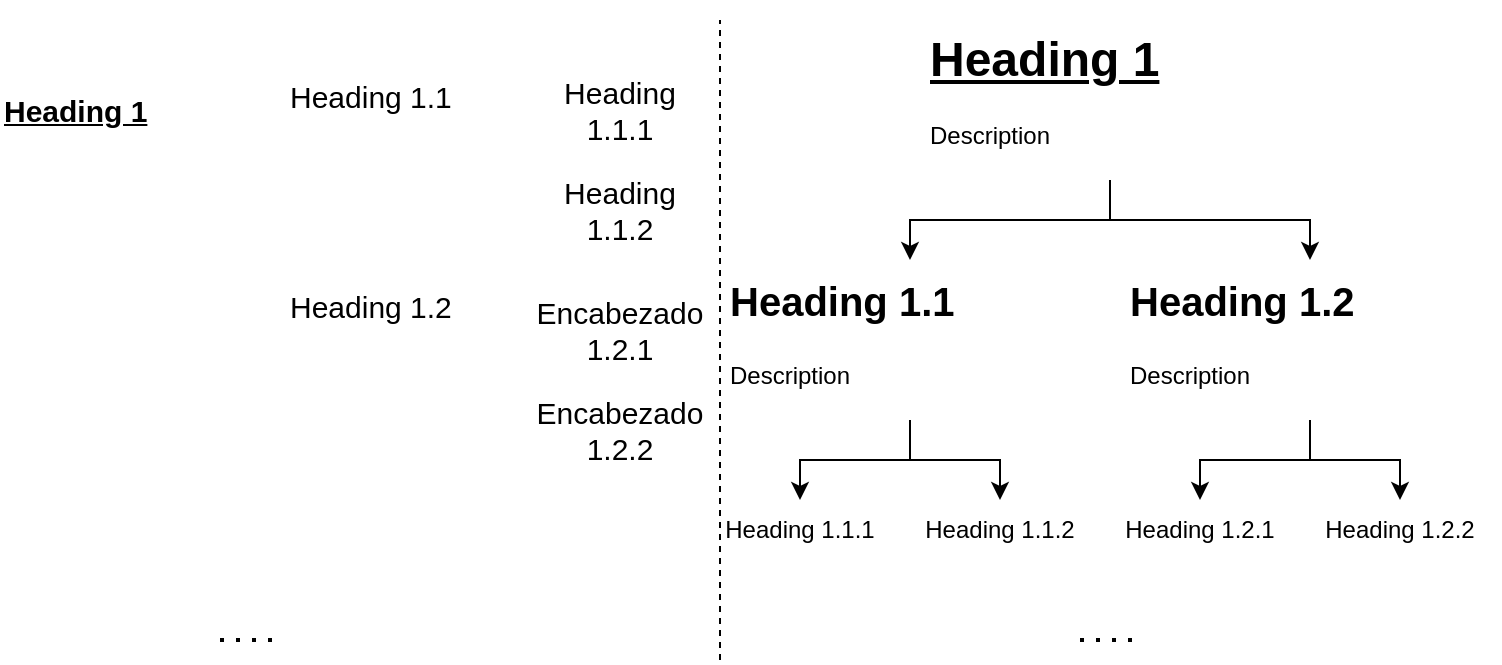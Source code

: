 <mxfile version="22.0.0" type="device">
  <diagram id="xCSzRPZr-ixNfz0lkktr" name="Page-1">
    <mxGraphModel dx="880" dy="1651" grid="1" gridSize="10" guides="1" tooltips="1" connect="1" arrows="1" fold="1" page="1" pageScale="1" pageWidth="850" pageHeight="1100" math="0" shadow="0">
      <root>
        <mxCell id="0" />
        <mxCell id="1" parent="0" />
        <mxCell id="cU6j0YdKlT9-EKyONLlR-4" style="edgeStyle=orthogonalEdgeStyle;rounded=0;orthogonalLoop=1;jettySize=auto;html=1;exitX=0.5;exitY=1;exitDx=0;exitDy=0;entryX=0.5;entryY=0;entryDx=0;entryDy=0;" parent="1" source="cU6j0YdKlT9-EKyONLlR-1" target="cU6j0YdKlT9-EKyONLlR-3" edge="1">
          <mxGeometry relative="1" as="geometry" />
        </mxCell>
        <mxCell id="cU6j0YdKlT9-EKyONLlR-5" style="edgeStyle=orthogonalEdgeStyle;rounded=0;orthogonalLoop=1;jettySize=auto;html=1;exitX=0.5;exitY=1;exitDx=0;exitDy=0;entryX=0.5;entryY=0;entryDx=0;entryDy=0;" parent="1" source="cU6j0YdKlT9-EKyONLlR-1" target="cU6j0YdKlT9-EKyONLlR-2" edge="1">
          <mxGeometry relative="1" as="geometry" />
        </mxCell>
        <mxCell id="cU6j0YdKlT9-EKyONLlR-1" value="&lt;h1&gt;&lt;u&gt;Heading 1&lt;/u&gt;&lt;/h1&gt;&lt;p&gt;Description&lt;/p&gt;" style="text;html=1;strokeColor=none;fillColor=none;spacing=5;spacingTop=-20;whiteSpace=wrap;overflow=hidden;rounded=0;" parent="1" vertex="1">
          <mxGeometry x="500" width="190" height="80" as="geometry" />
        </mxCell>
        <mxCell id="cU6j0YdKlT9-EKyONLlR-10" style="edgeStyle=orthogonalEdgeStyle;rounded=0;orthogonalLoop=1;jettySize=auto;html=1;exitX=0.5;exitY=1;exitDx=0;exitDy=0;" parent="1" source="cU6j0YdKlT9-EKyONLlR-2" target="cU6j0YdKlT9-EKyONLlR-6" edge="1">
          <mxGeometry relative="1" as="geometry" />
        </mxCell>
        <mxCell id="cU6j0YdKlT9-EKyONLlR-11" style="edgeStyle=orthogonalEdgeStyle;rounded=0;orthogonalLoop=1;jettySize=auto;html=1;exitX=0.5;exitY=1;exitDx=0;exitDy=0;" parent="1" source="cU6j0YdKlT9-EKyONLlR-2" target="cU6j0YdKlT9-EKyONLlR-7" edge="1">
          <mxGeometry relative="1" as="geometry" />
        </mxCell>
        <mxCell id="cU6j0YdKlT9-EKyONLlR-2" value="&lt;h1&gt;&lt;font style=&quot;font-size: 20px&quot;&gt;Heading 1.1&lt;/font&gt;&lt;/h1&gt;&lt;p&gt;Description&lt;/p&gt;" style="text;html=1;strokeColor=none;fillColor=none;spacing=5;spacingTop=-20;whiteSpace=wrap;overflow=hidden;rounded=0;" parent="1" vertex="1">
          <mxGeometry x="400" y="120" width="190" height="80" as="geometry" />
        </mxCell>
        <mxCell id="cU6j0YdKlT9-EKyONLlR-12" style="edgeStyle=orthogonalEdgeStyle;rounded=0;orthogonalLoop=1;jettySize=auto;html=1;exitX=0.5;exitY=1;exitDx=0;exitDy=0;entryX=0.5;entryY=0;entryDx=0;entryDy=0;" parent="1" source="cU6j0YdKlT9-EKyONLlR-3" target="cU6j0YdKlT9-EKyONLlR-8" edge="1">
          <mxGeometry relative="1" as="geometry" />
        </mxCell>
        <mxCell id="cU6j0YdKlT9-EKyONLlR-13" style="edgeStyle=orthogonalEdgeStyle;rounded=0;orthogonalLoop=1;jettySize=auto;html=1;exitX=0.5;exitY=1;exitDx=0;exitDy=0;entryX=0.5;entryY=0;entryDx=0;entryDy=0;" parent="1" source="cU6j0YdKlT9-EKyONLlR-3" target="cU6j0YdKlT9-EKyONLlR-9" edge="1">
          <mxGeometry relative="1" as="geometry" />
        </mxCell>
        <mxCell id="cU6j0YdKlT9-EKyONLlR-3" value="&lt;h1&gt;&lt;font style=&quot;font-size: 20px&quot;&gt;Heading 1.2&lt;/font&gt;&lt;/h1&gt;&lt;p&gt;Description&lt;/p&gt;" style="text;html=1;strokeColor=none;fillColor=none;spacing=5;spacingTop=-20;whiteSpace=wrap;overflow=hidden;rounded=0;" parent="1" vertex="1">
          <mxGeometry x="600" y="120" width="190" height="80" as="geometry" />
        </mxCell>
        <mxCell id="cU6j0YdKlT9-EKyONLlR-6" value="Heading 1.1.1" style="text;html=1;strokeColor=none;fillColor=none;align=center;verticalAlign=middle;whiteSpace=wrap;rounded=0;" parent="1" vertex="1">
          <mxGeometry x="400" y="240" width="80" height="30" as="geometry" />
        </mxCell>
        <mxCell id="cU6j0YdKlT9-EKyONLlR-7" value="Heading 1.1.2" style="text;html=1;strokeColor=none;fillColor=none;align=center;verticalAlign=middle;whiteSpace=wrap;rounded=0;" parent="1" vertex="1">
          <mxGeometry x="500" y="240" width="80" height="30" as="geometry" />
        </mxCell>
        <mxCell id="cU6j0YdKlT9-EKyONLlR-8" value="Heading 1.2.1" style="text;html=1;strokeColor=none;fillColor=none;align=center;verticalAlign=middle;whiteSpace=wrap;rounded=0;" parent="1" vertex="1">
          <mxGeometry x="600" y="240" width="80" height="30" as="geometry" />
        </mxCell>
        <mxCell id="cU6j0YdKlT9-EKyONLlR-9" value="Heading 1.2.2" style="text;html=1;strokeColor=none;fillColor=none;align=center;verticalAlign=middle;whiteSpace=wrap;rounded=0;" parent="1" vertex="1">
          <mxGeometry x="700" y="240" width="80" height="30" as="geometry" />
        </mxCell>
        <mxCell id="cU6j0YdKlT9-EKyONLlR-14" value="" style="endArrow=none;dashed=1;html=1;dashPattern=1 3;strokeWidth=2;rounded=0;" parent="1" edge="1">
          <mxGeometry width="50" height="50" relative="1" as="geometry">
            <mxPoint x="580" y="310" as="sourcePoint" />
            <mxPoint x="610" y="310" as="targetPoint" />
          </mxGeometry>
        </mxCell>
        <mxCell id="cU6j0YdKlT9-EKyONLlR-15" value="" style="endArrow=none;dashed=1;html=1;rounded=0;" parent="1" edge="1">
          <mxGeometry width="50" height="50" relative="1" as="geometry">
            <mxPoint x="400" y="320" as="sourcePoint" />
            <mxPoint x="400" as="targetPoint" />
          </mxGeometry>
        </mxCell>
        <mxCell id="cU6j0YdKlT9-EKyONLlR-17" value="&lt;font size=&quot;1&quot;&gt;&lt;b&gt;&lt;u style=&quot;font-size: 15px&quot;&gt;Heading 1&lt;/u&gt;&lt;/b&gt;&lt;/font&gt;" style="text;html=1;strokeColor=none;fillColor=none;align=left;verticalAlign=top;whiteSpace=wrap;rounded=0;fontSize=15;fontStyle=0" parent="1" vertex="1">
          <mxGeometry x="40" y="30" width="110" height="40" as="geometry" />
        </mxCell>
        <mxCell id="cU6j0YdKlT9-EKyONLlR-18" value="&lt;h1 style=&quot;font-size: 15px&quot;&gt;&lt;span style=&quot;font-weight: 400;&quot;&gt;Heading 1.1&lt;/span&gt;&lt;/h1&gt;" style="text;html=1;strokeColor=none;fillColor=none;spacing=5;spacingTop=-20;whiteSpace=wrap;overflow=hidden;rounded=0;fontSize=15;fontStyle=0;align=left;" parent="1" vertex="1">
          <mxGeometry x="180" y="30" width="130" height="40" as="geometry" />
        </mxCell>
        <mxCell id="cU6j0YdKlT9-EKyONLlR-19" value="&lt;h1 style=&quot;font-size: 15px&quot;&gt;&lt;span style=&quot;font-weight: 400;&quot;&gt;Heading 1.2&lt;/span&gt;&lt;/h1&gt;" style="text;html=1;strokeColor=none;fillColor=none;spacing=5;spacingTop=-20;whiteSpace=wrap;overflow=hidden;rounded=0;fontSize=15;fontStyle=0" parent="1" vertex="1">
          <mxGeometry x="180" y="135" width="130" height="40" as="geometry" />
        </mxCell>
        <mxCell id="cU6j0YdKlT9-EKyONLlR-20" value="Heading 1.1.1" style="text;html=1;strokeColor=none;fillColor=none;align=center;verticalAlign=middle;whiteSpace=wrap;rounded=0;fontSize=15;fontStyle=0" parent="1" vertex="1">
          <mxGeometry x="310" y="30" width="80" height="30" as="geometry" />
        </mxCell>
        <mxCell id="cU6j0YdKlT9-EKyONLlR-21" value="Heading 1.1.2" style="text;html=1;strokeColor=none;fillColor=none;align=center;verticalAlign=middle;whiteSpace=wrap;rounded=0;fontSize=15;" parent="1" vertex="1">
          <mxGeometry x="310" y="80" width="80" height="30" as="geometry" />
        </mxCell>
        <mxCell id="cU6j0YdKlT9-EKyONLlR-22" value="Encabezado 1.2.1" style="text;html=1;strokeColor=none;fillColor=none;align=center;verticalAlign=middle;whiteSpace=wrap;rounded=0;fontSize=15;fontStyle=0" parent="1" vertex="1">
          <mxGeometry x="310" y="140" width="80" height="30" as="geometry" />
        </mxCell>
        <mxCell id="cU6j0YdKlT9-EKyONLlR-23" value="Encabezado 1.2.2" style="text;html=1;strokeColor=none;fillColor=none;align=center;verticalAlign=middle;whiteSpace=wrap;rounded=0;fontSize=15;fontStyle=0" parent="1" vertex="1">
          <mxGeometry x="310" y="190" width="80" height="30" as="geometry" />
        </mxCell>
        <mxCell id="cU6j0YdKlT9-EKyONLlR-28" value="" style="endArrow=none;dashed=1;html=1;dashPattern=1 3;strokeWidth=2;rounded=0;" parent="1" edge="1">
          <mxGeometry width="50" height="50" relative="1" as="geometry">
            <mxPoint x="150" y="310" as="sourcePoint" />
            <mxPoint x="180" y="310" as="targetPoint" />
          </mxGeometry>
        </mxCell>
      </root>
    </mxGraphModel>
  </diagram>
</mxfile>
